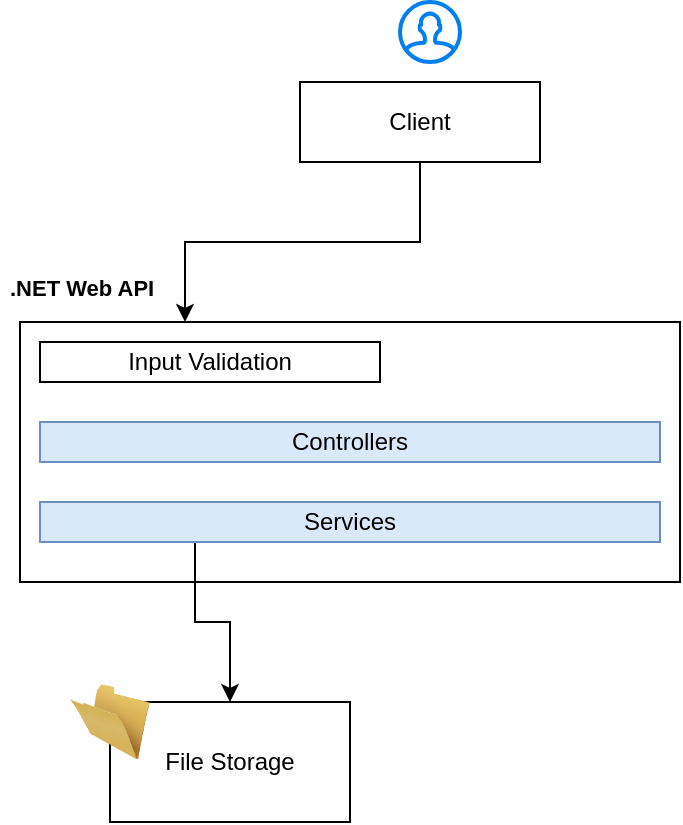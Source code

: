 <mxfile version="21.6.5" type="device">
  <diagram name="Page-1" id="QOjmHOIrhCVZGC1zoeka">
    <mxGraphModel dx="863" dy="512" grid="1" gridSize="10" guides="1" tooltips="1" connect="1" arrows="1" fold="1" page="1" pageScale="1" pageWidth="3300" pageHeight="4681" math="0" shadow="0">
      <root>
        <mxCell id="0" />
        <mxCell id="1" parent="0" />
        <mxCell id="MLEs6jfL7kOhkFaCkxJn-1" value="" style="rounded=0;whiteSpace=wrap;html=1;" vertex="1" parent="1">
          <mxGeometry x="370" y="220" width="330" height="130" as="geometry" />
        </mxCell>
        <mxCell id="MLEs6jfL7kOhkFaCkxJn-2" value="Input Validation" style="rounded=0;whiteSpace=wrap;html=1;" vertex="1" parent="1">
          <mxGeometry x="380" y="230" width="170" height="20" as="geometry" />
        </mxCell>
        <mxCell id="MLEs6jfL7kOhkFaCkxJn-3" value="Controllers" style="rounded=0;whiteSpace=wrap;html=1;fillColor=#dae8fc;strokeColor=#6c8ebf;" vertex="1" parent="1">
          <mxGeometry x="380" y="270" width="310" height="20" as="geometry" />
        </mxCell>
        <mxCell id="MLEs6jfL7kOhkFaCkxJn-10" style="edgeStyle=orthogonalEdgeStyle;rounded=0;orthogonalLoop=1;jettySize=auto;html=1;exitX=0.25;exitY=1;exitDx=0;exitDy=0;" edge="1" parent="1" source="MLEs6jfL7kOhkFaCkxJn-5" target="MLEs6jfL7kOhkFaCkxJn-9">
          <mxGeometry relative="1" as="geometry" />
        </mxCell>
        <mxCell id="MLEs6jfL7kOhkFaCkxJn-5" value="Services" style="rounded=0;whiteSpace=wrap;html=1;fillColor=#dae8fc;strokeColor=#6c8ebf;" vertex="1" parent="1">
          <mxGeometry x="380" y="310" width="310" height="20" as="geometry" />
        </mxCell>
        <mxCell id="MLEs6jfL7kOhkFaCkxJn-7" value="&lt;h1 style=&quot;font-size: 11px;&quot;&gt;.NET Web API&lt;/h1&gt;" style="text;html=1;strokeColor=none;fillColor=none;spacing=5;spacingTop=-20;whiteSpace=wrap;overflow=hidden;rounded=0;fontSize=11;" vertex="1" parent="1">
          <mxGeometry x="360" y="200" width="140" height="10" as="geometry" />
        </mxCell>
        <mxCell id="MLEs6jfL7kOhkFaCkxJn-9" value="File Storage" style="rounded=0;whiteSpace=wrap;html=1;" vertex="1" parent="1">
          <mxGeometry x="415" y="410" width="120" height="60" as="geometry" />
        </mxCell>
        <mxCell id="MLEs6jfL7kOhkFaCkxJn-8" value="" style="image;html=1;image=img/lib/clip_art/general/Empty_Folder_128x128.png" vertex="1" parent="1">
          <mxGeometry x="395" y="400" width="40" height="40" as="geometry" />
        </mxCell>
        <mxCell id="MLEs6jfL7kOhkFaCkxJn-11" value="" style="html=1;verticalLabelPosition=bottom;align=center;labelBackgroundColor=#ffffff;verticalAlign=top;strokeWidth=2;strokeColor=#0080F0;shadow=0;dashed=0;shape=mxgraph.ios7.icons.user;" vertex="1" parent="1">
          <mxGeometry x="560" y="60" width="30" height="30" as="geometry" />
        </mxCell>
        <mxCell id="MLEs6jfL7kOhkFaCkxJn-13" style="edgeStyle=orthogonalEdgeStyle;rounded=0;orthogonalLoop=1;jettySize=auto;html=1;entryX=0.25;entryY=0;entryDx=0;entryDy=0;" edge="1" parent="1" source="MLEs6jfL7kOhkFaCkxJn-12" target="MLEs6jfL7kOhkFaCkxJn-1">
          <mxGeometry relative="1" as="geometry" />
        </mxCell>
        <mxCell id="MLEs6jfL7kOhkFaCkxJn-12" value="Client" style="rounded=0;whiteSpace=wrap;html=1;" vertex="1" parent="1">
          <mxGeometry x="510" y="100" width="120" height="40" as="geometry" />
        </mxCell>
      </root>
    </mxGraphModel>
  </diagram>
</mxfile>
